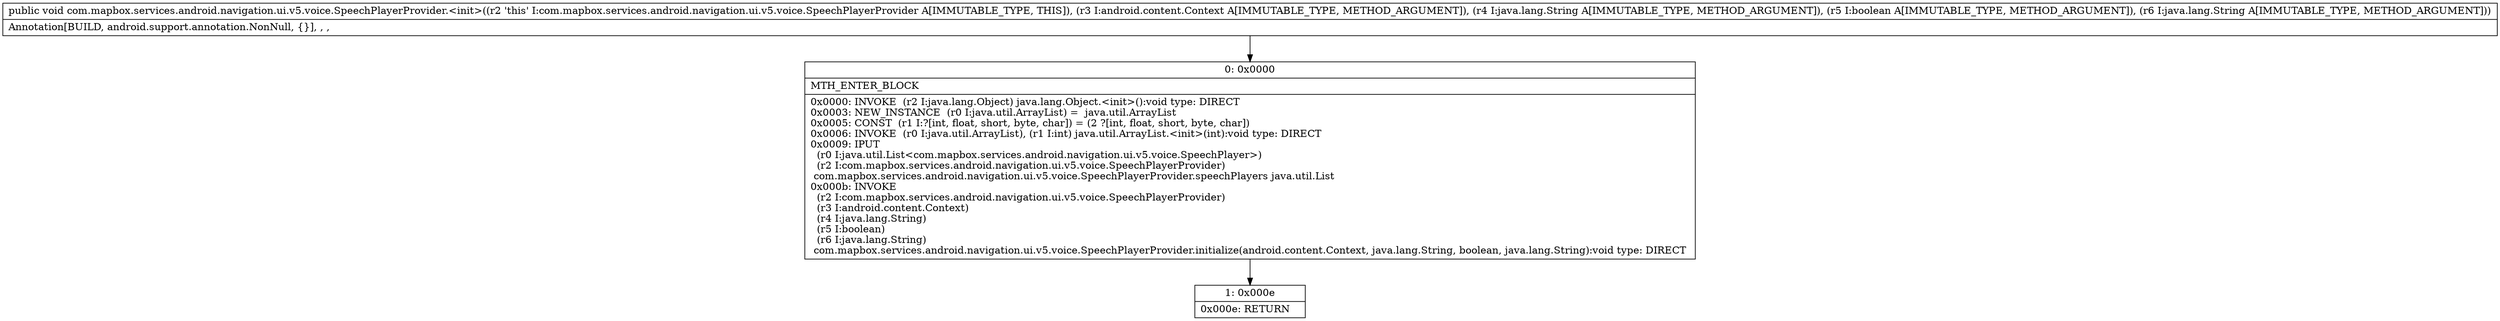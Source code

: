 digraph "CFG forcom.mapbox.services.android.navigation.ui.v5.voice.SpeechPlayerProvider.\<init\>(Landroid\/content\/Context;Ljava\/lang\/String;ZLjava\/lang\/String;)V" {
Node_0 [shape=record,label="{0\:\ 0x0000|MTH_ENTER_BLOCK\l|0x0000: INVOKE  (r2 I:java.lang.Object) java.lang.Object.\<init\>():void type: DIRECT \l0x0003: NEW_INSTANCE  (r0 I:java.util.ArrayList) =  java.util.ArrayList \l0x0005: CONST  (r1 I:?[int, float, short, byte, char]) = (2 ?[int, float, short, byte, char]) \l0x0006: INVOKE  (r0 I:java.util.ArrayList), (r1 I:int) java.util.ArrayList.\<init\>(int):void type: DIRECT \l0x0009: IPUT  \l  (r0 I:java.util.List\<com.mapbox.services.android.navigation.ui.v5.voice.SpeechPlayer\>)\l  (r2 I:com.mapbox.services.android.navigation.ui.v5.voice.SpeechPlayerProvider)\l com.mapbox.services.android.navigation.ui.v5.voice.SpeechPlayerProvider.speechPlayers java.util.List \l0x000b: INVOKE  \l  (r2 I:com.mapbox.services.android.navigation.ui.v5.voice.SpeechPlayerProvider)\l  (r3 I:android.content.Context)\l  (r4 I:java.lang.String)\l  (r5 I:boolean)\l  (r6 I:java.lang.String)\l com.mapbox.services.android.navigation.ui.v5.voice.SpeechPlayerProvider.initialize(android.content.Context, java.lang.String, boolean, java.lang.String):void type: DIRECT \l}"];
Node_1 [shape=record,label="{1\:\ 0x000e|0x000e: RETURN   \l}"];
MethodNode[shape=record,label="{public void com.mapbox.services.android.navigation.ui.v5.voice.SpeechPlayerProvider.\<init\>((r2 'this' I:com.mapbox.services.android.navigation.ui.v5.voice.SpeechPlayerProvider A[IMMUTABLE_TYPE, THIS]), (r3 I:android.content.Context A[IMMUTABLE_TYPE, METHOD_ARGUMENT]), (r4 I:java.lang.String A[IMMUTABLE_TYPE, METHOD_ARGUMENT]), (r5 I:boolean A[IMMUTABLE_TYPE, METHOD_ARGUMENT]), (r6 I:java.lang.String A[IMMUTABLE_TYPE, METHOD_ARGUMENT]))  | Annotation[BUILD, android.support.annotation.NonNull, \{\}], , , \l}"];
MethodNode -> Node_0;
Node_0 -> Node_1;
}


